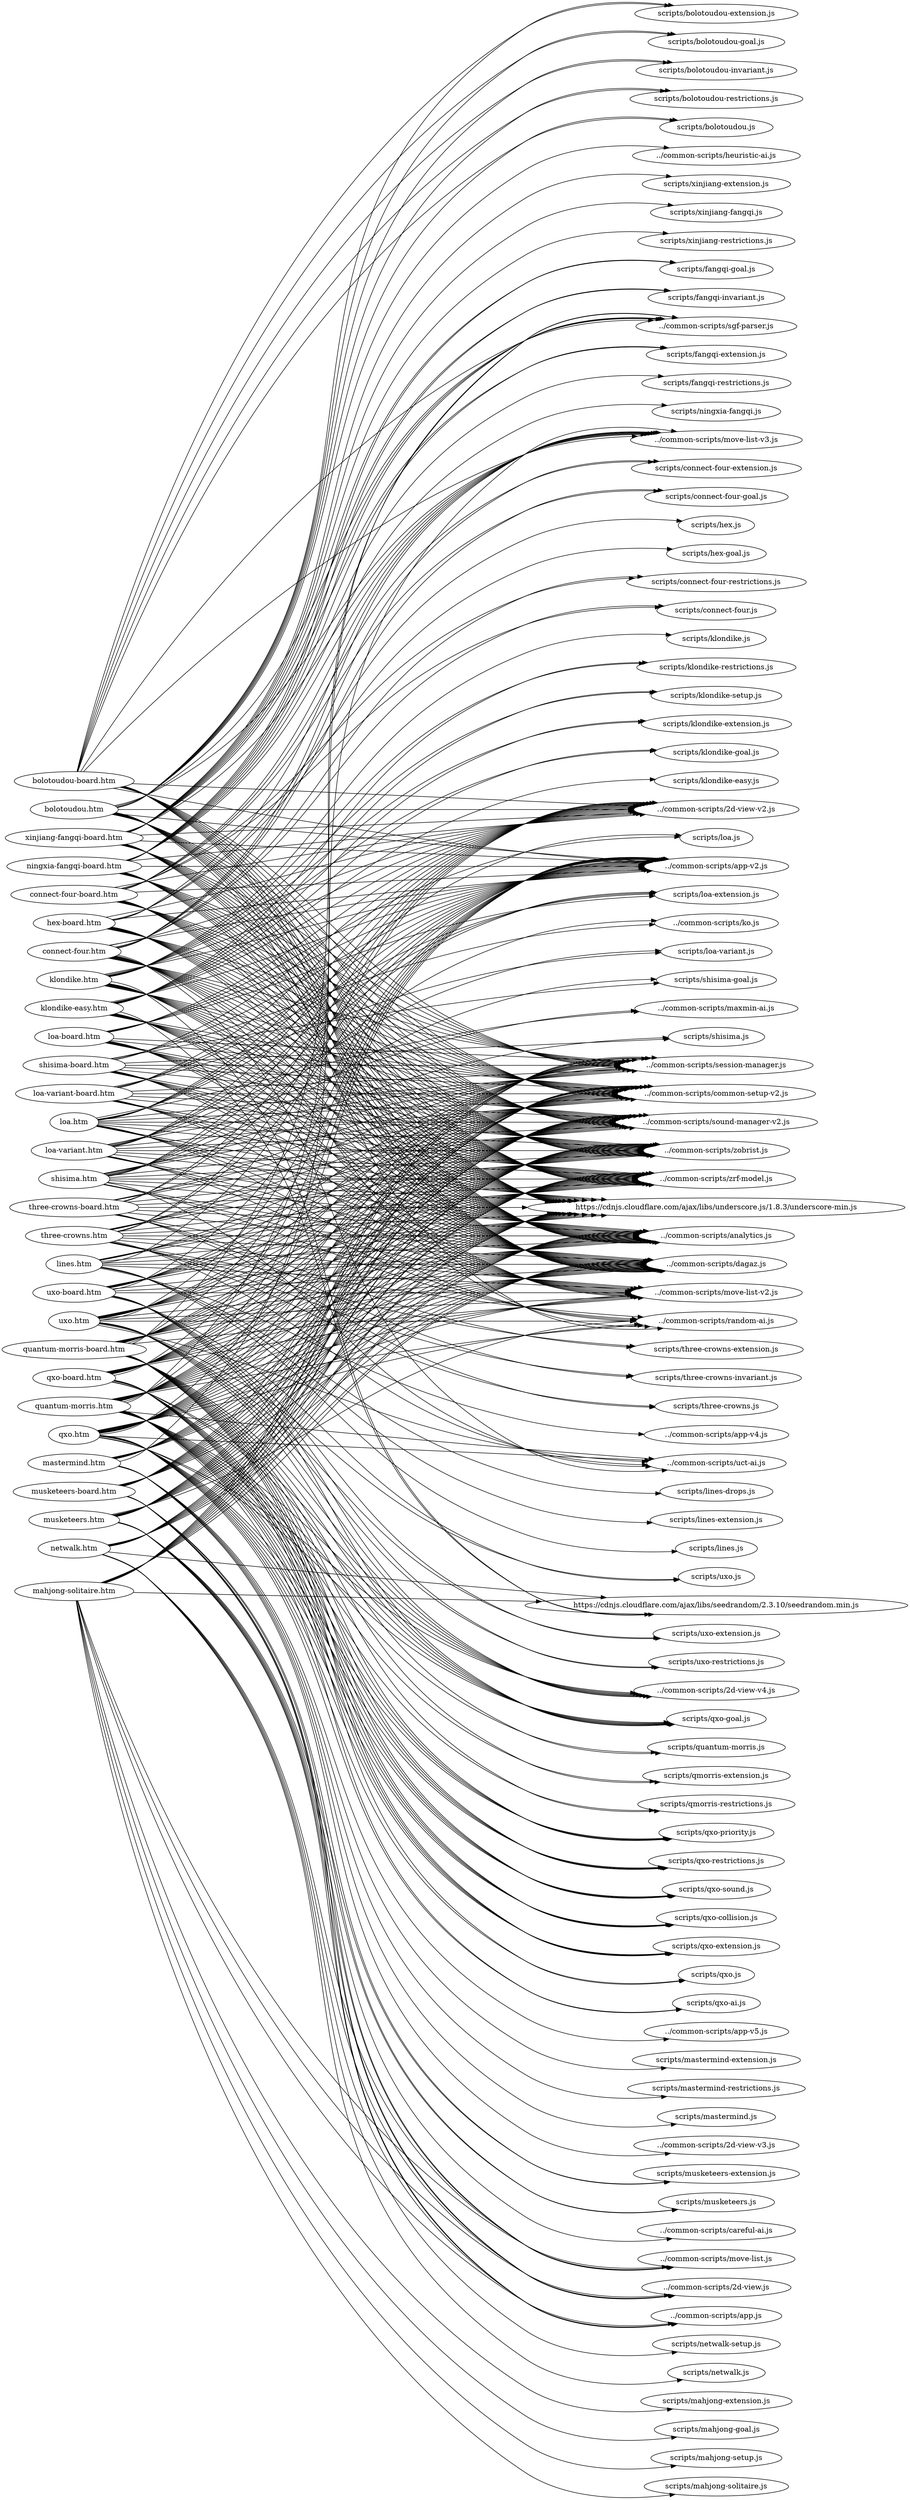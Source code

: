 digraph "graph" {
graph[ ranksep=10, rankdir = LR ];
  "bolotoudou-board.htm" -> "../common-scripts/2d-view-v2.js";
  "bolotoudou-board.htm" -> "../common-scripts/analytics.js";
  "bolotoudou-board.htm" -> "../common-scripts/app-v2.js";
  "bolotoudou-board.htm" -> "../common-scripts/common-setup-v2.js";
  "bolotoudou-board.htm" -> "../common-scripts/dagaz.js";
  "bolotoudou-board.htm" -> "../common-scripts/move-list-v3.js";
  "bolotoudou-board.htm" -> "../common-scripts/session-manager.js";
  "bolotoudou-board.htm" -> "../common-scripts/sgf-parser.js";
  "bolotoudou-board.htm" -> "../common-scripts/sound-manager-v2.js";
  "bolotoudou-board.htm" -> "../common-scripts/zobrist.js";
  "bolotoudou-board.htm" -> "../common-scripts/zrf-model.js";
  "bolotoudou-board.htm" -> "https://cdnjs.cloudflare.com/ajax/libs/underscore.js/1.8.3/underscore-min.js";
  "bolotoudou-board.htm" -> "scripts/bolotoudou-extension.js";
  "bolotoudou-board.htm" -> "scripts/bolotoudou-goal.js";
  "bolotoudou-board.htm" -> "scripts/bolotoudou-invariant.js";
  "bolotoudou-board.htm" -> "scripts/bolotoudou-restrictions.js";
  "bolotoudou-board.htm" -> "scripts/bolotoudou.js";
  "bolotoudou.htm" -> "../common-scripts/2d-view-v2.js";
  "bolotoudou.htm" -> "../common-scripts/analytics.js";
  "bolotoudou.htm" -> "../common-scripts/app-v2.js";
  "bolotoudou.htm" -> "../common-scripts/common-setup-v2.js";
  "bolotoudou.htm" -> "../common-scripts/dagaz.js";
  "bolotoudou.htm" -> "../common-scripts/heuristic-ai.js";
  "bolotoudou.htm" -> "../common-scripts/move-list-v3.js";
  "bolotoudou.htm" -> "../common-scripts/random-ai.js";
  "bolotoudou.htm" -> "../common-scripts/session-manager.js";
  "bolotoudou.htm" -> "../common-scripts/sgf-parser.js";
  "bolotoudou.htm" -> "../common-scripts/sound-manager-v2.js";
  "bolotoudou.htm" -> "../common-scripts/zobrist.js";
  "bolotoudou.htm" -> "../common-scripts/zrf-model.js";
  "bolotoudou.htm" -> "https://cdnjs.cloudflare.com/ajax/libs/underscore.js/1.8.3/underscore-min.js";
  "bolotoudou.htm" -> "scripts/bolotoudou-extension.js";
  "bolotoudou.htm" -> "scripts/bolotoudou-goal.js";
  "bolotoudou.htm" -> "scripts/bolotoudou-invariant.js";
  "bolotoudou.htm" -> "scripts/bolotoudou-restrictions.js";
  "bolotoudou.htm" -> "scripts/bolotoudou.js";
  "connect-four-board.htm" -> "../common-scripts/2d-view-v2.js";
  "connect-four-board.htm" -> "../common-scripts/analytics.js";
  "connect-four-board.htm" -> "../common-scripts/app-v2.js";
  "connect-four-board.htm" -> "../common-scripts/common-setup-v2.js";
  "connect-four-board.htm" -> "../common-scripts/dagaz.js";
  "connect-four-board.htm" -> "../common-scripts/move-list-v3.js";
  "connect-four-board.htm" -> "../common-scripts/session-manager.js";
  "connect-four-board.htm" -> "../common-scripts/sound-manager-v2.js";
  "connect-four-board.htm" -> "../common-scripts/zobrist.js";
  "connect-four-board.htm" -> "../common-scripts/zrf-model.js";
  "connect-four-board.htm" -> "https://cdnjs.cloudflare.com/ajax/libs/underscore.js/1.8.3/underscore-min.js";
  "connect-four-board.htm" -> "scripts/connect-four-extension.js";
  "connect-four-board.htm" -> "scripts/connect-four-goal.js";
  "connect-four-board.htm" -> "scripts/connect-four-restrictions.js";
  "connect-four-board.htm" -> "scripts/connect-four.js";
  "connect-four.htm" -> "../common-scripts/2d-view-v2.js";
  "connect-four.htm" -> "../common-scripts/analytics.js";
  "connect-four.htm" -> "../common-scripts/app-v2.js";
  "connect-four.htm" -> "../common-scripts/common-setup-v2.js";
  "connect-four.htm" -> "../common-scripts/dagaz.js";
  "connect-four.htm" -> "../common-scripts/move-list-v3.js";
  "connect-four.htm" -> "../common-scripts/random-ai.js";
  "connect-four.htm" -> "../common-scripts/session-manager.js";
  "connect-four.htm" -> "../common-scripts/sound-manager-v2.js";
  "connect-four.htm" -> "../common-scripts/uct-ai.js";
  "connect-four.htm" -> "../common-scripts/zobrist.js";
  "connect-four.htm" -> "../common-scripts/zrf-model.js";
  "connect-four.htm" -> "https://cdnjs.cloudflare.com/ajax/libs/underscore.js/1.8.3/underscore-min.js";
  "connect-four.htm" -> "scripts/connect-four-extension.js";
  "connect-four.htm" -> "scripts/connect-four-goal.js";
  "connect-four.htm" -> "scripts/connect-four-restrictions.js";
  "connect-four.htm" -> "scripts/connect-four.js";
  "hex-board.htm" -> "../common-scripts/2d-view-v2.js";
  "hex-board.htm" -> "../common-scripts/analytics.js";
  "hex-board.htm" -> "../common-scripts/app-v2.js";
  "hex-board.htm" -> "../common-scripts/common-setup-v2.js";
  "hex-board.htm" -> "../common-scripts/dagaz.js";
  "hex-board.htm" -> "../common-scripts/move-list-v3.js";
  "hex-board.htm" -> "../common-scripts/session-manager.js";
  "hex-board.htm" -> "../common-scripts/sound-manager-v2.js";
  "hex-board.htm" -> "../common-scripts/zobrist.js";
  "hex-board.htm" -> "../common-scripts/zrf-model.js";
  "hex-board.htm" -> "https://cdnjs.cloudflare.com/ajax/libs/underscore.js/1.8.3/underscore-min.js";
  "hex-board.htm" -> "scripts/hex-goal.js";
  "hex-board.htm" -> "scripts/hex.js";
  "klondike-easy.htm" -> "../common-scripts/2d-view-v2.js";
  "klondike-easy.htm" -> "../common-scripts/analytics.js";
  "klondike-easy.htm" -> "../common-scripts/app-v2.js";
  "klondike-easy.htm" -> "../common-scripts/common-setup-v2.js";
  "klondike-easy.htm" -> "../common-scripts/dagaz.js";
  "klondike-easy.htm" -> "../common-scripts/move-list-v2.js";
  "klondike-easy.htm" -> "../common-scripts/sound-manager-v2.js";
  "klondike-easy.htm" -> "../common-scripts/zobrist.js";
  "klondike-easy.htm" -> "../common-scripts/zrf-model.js";
  "klondike-easy.htm" -> "https://cdnjs.cloudflare.com/ajax/libs/seedrandom/2.3.10/seedrandom.min.js";
  "klondike-easy.htm" -> "https://cdnjs.cloudflare.com/ajax/libs/underscore.js/1.8.3/underscore-min.js";
  "klondike-easy.htm" -> "scripts/klondike-easy.js";
  "klondike-easy.htm" -> "scripts/klondike-extension.js";
  "klondike-easy.htm" -> "scripts/klondike-goal.js";
  "klondike-easy.htm" -> "scripts/klondike-restrictions.js";
  "klondike-easy.htm" -> "scripts/klondike-setup.js";
  "klondike.htm" -> "../common-scripts/2d-view-v2.js";
  "klondike.htm" -> "../common-scripts/analytics.js";
  "klondike.htm" -> "../common-scripts/app-v2.js";
  "klondike.htm" -> "../common-scripts/common-setup-v2.js";
  "klondike.htm" -> "../common-scripts/dagaz.js";
  "klondike.htm" -> "../common-scripts/move-list-v2.js";
  "klondike.htm" -> "../common-scripts/sound-manager-v2.js";
  "klondike.htm" -> "../common-scripts/zobrist.js";
  "klondike.htm" -> "../common-scripts/zrf-model.js";
  "klondike.htm" -> "https://cdnjs.cloudflare.com/ajax/libs/seedrandom/2.3.10/seedrandom.min.js";
  "klondike.htm" -> "https://cdnjs.cloudflare.com/ajax/libs/underscore.js/1.8.3/underscore-min.js";
  "klondike.htm" -> "scripts/klondike-extension.js";
  "klondike.htm" -> "scripts/klondike-goal.js";
  "klondike.htm" -> "scripts/klondike-restrictions.js";
  "klondike.htm" -> "scripts/klondike-setup.js";
  "klondike.htm" -> "scripts/klondike.js";
  "lines.htm" -> "../common-scripts/2d-view-v2.js";
  "lines.htm" -> "../common-scripts/analytics.js";
  "lines.htm" -> "../common-scripts/app-v4.js";
  "lines.htm" -> "../common-scripts/common-setup-v2.js";
  "lines.htm" -> "../common-scripts/dagaz.js";
  "lines.htm" -> "../common-scripts/move-list-v2.js";
  "lines.htm" -> "../common-scripts/sound-manager-v2.js";
  "lines.htm" -> "../common-scripts/zobrist.js";
  "lines.htm" -> "../common-scripts/zrf-model.js";
  "lines.htm" -> "https://cdnjs.cloudflare.com/ajax/libs/underscore.js/1.8.3/underscore-min.js";
  "lines.htm" -> "scripts/lines-drops.js";
  "lines.htm" -> "scripts/lines-extension.js";
  "lines.htm" -> "scripts/lines.js";
  "loa-board.htm" -> "../common-scripts/2d-view-v2.js";
  "loa-board.htm" -> "../common-scripts/analytics.js";
  "loa-board.htm" -> "../common-scripts/app-v2.js";
  "loa-board.htm" -> "../common-scripts/common-setup-v2.js";
  "loa-board.htm" -> "../common-scripts/dagaz.js";
  "loa-board.htm" -> "../common-scripts/move-list-v2.js";
  "loa-board.htm" -> "../common-scripts/session-manager.js";
  "loa-board.htm" -> "../common-scripts/sound-manager-v2.js";
  "loa-board.htm" -> "../common-scripts/zobrist.js";
  "loa-board.htm" -> "../common-scripts/zrf-model.js";
  "loa-board.htm" -> "https://cdnjs.cloudflare.com/ajax/libs/underscore.js/1.8.3/underscore-min.js";
  "loa-board.htm" -> "scripts/loa-extension.js";
  "loa-board.htm" -> "scripts/loa.js";
  "loa-variant-board.htm" -> "../common-scripts/2d-view-v2.js";
  "loa-variant-board.htm" -> "../common-scripts/analytics.js";
  "loa-variant-board.htm" -> "../common-scripts/app-v2.js";
  "loa-variant-board.htm" -> "../common-scripts/common-setup-v2.js";
  "loa-variant-board.htm" -> "../common-scripts/dagaz.js";
  "loa-variant-board.htm" -> "../common-scripts/move-list-v2.js";
  "loa-variant-board.htm" -> "../common-scripts/session-manager.js";
  "loa-variant-board.htm" -> "../common-scripts/sound-manager-v2.js";
  "loa-variant-board.htm" -> "../common-scripts/zobrist.js";
  "loa-variant-board.htm" -> "../common-scripts/zrf-model.js";
  "loa-variant-board.htm" -> "https://cdnjs.cloudflare.com/ajax/libs/underscore.js/1.8.3/underscore-min.js";
  "loa-variant-board.htm" -> "scripts/loa-extension.js";
  "loa-variant-board.htm" -> "scripts/loa-variant.js";
  "loa-variant.htm" -> "../common-scripts/2d-view-v2.js";
  "loa-variant.htm" -> "../common-scripts/analytics.js";
  "loa-variant.htm" -> "../common-scripts/app-v2.js";
  "loa-variant.htm" -> "../common-scripts/common-setup-v2.js";
  "loa-variant.htm" -> "../common-scripts/dagaz.js";
  "loa-variant.htm" -> "../common-scripts/maxmin-ai.js";
  "loa-variant.htm" -> "../common-scripts/move-list-v2.js";
  "loa-variant.htm" -> "../common-scripts/random-ai.js";
  "loa-variant.htm" -> "../common-scripts/session-manager.js";
  "loa-variant.htm" -> "../common-scripts/sound-manager-v2.js";
  "loa-variant.htm" -> "../common-scripts/zobrist.js";
  "loa-variant.htm" -> "../common-scripts/zrf-model.js";
  "loa-variant.htm" -> "https://cdnjs.cloudflare.com/ajax/libs/underscore.js/1.8.3/underscore-min.js";
  "loa-variant.htm" -> "scripts/loa-extension.js";
  "loa-variant.htm" -> "scripts/loa-variant.js";
  "loa.htm" -> "../common-scripts/2d-view-v2.js";
  "loa.htm" -> "../common-scripts/analytics.js";
  "loa.htm" -> "../common-scripts/app-v2.js";
  "loa.htm" -> "../common-scripts/common-setup-v2.js";
  "loa.htm" -> "../common-scripts/dagaz.js";
  "loa.htm" -> "../common-scripts/maxmin-ai.js";
  "loa.htm" -> "../common-scripts/move-list-v2.js";
  "loa.htm" -> "../common-scripts/random-ai.js";
  "loa.htm" -> "../common-scripts/session-manager.js";
  "loa.htm" -> "../common-scripts/sound-manager-v2.js";
  "loa.htm" -> "../common-scripts/zobrist.js";
  "loa.htm" -> "../common-scripts/zrf-model.js";
  "loa.htm" -> "https://cdnjs.cloudflare.com/ajax/libs/underscore.js/1.8.3/underscore-min.js";
  "loa.htm" -> "scripts/loa-extension.js";
  "loa.htm" -> "scripts/loa.js";
  "mahjong-solitaire.htm" -> "../common-scripts/2d-view.js";
  "mahjong-solitaire.htm" -> "../common-scripts/analytics.js";
  "mahjong-solitaire.htm" -> "../common-scripts/app.js";
  "mahjong-solitaire.htm" -> "../common-scripts/common-setup-v2.js";
  "mahjong-solitaire.htm" -> "../common-scripts/dagaz.js";
  "mahjong-solitaire.htm" -> "../common-scripts/move-list.js";
  "mahjong-solitaire.htm" -> "../common-scripts/session-manager.js";
  "mahjong-solitaire.htm" -> "../common-scripts/sound-manager-v2.js";
  "mahjong-solitaire.htm" -> "../common-scripts/zobrist.js";
  "mahjong-solitaire.htm" -> "../common-scripts/zrf-model.js";
  "mahjong-solitaire.htm" -> "https://cdnjs.cloudflare.com/ajax/libs/seedrandom/2.3.10/seedrandom.min.js";
  "mahjong-solitaire.htm" -> "https://cdnjs.cloudflare.com/ajax/libs/underscore.js/1.8.3/underscore-min.js";
  "mahjong-solitaire.htm" -> "scripts/mahjong-extension.js";
  "mahjong-solitaire.htm" -> "scripts/mahjong-goal.js";
  "mahjong-solitaire.htm" -> "scripts/mahjong-setup.js";
  "mahjong-solitaire.htm" -> "scripts/mahjong-solitaire.js";
  "mastermind.htm" -> "../common-scripts/2d-view-v3.js";
  "mastermind.htm" -> "../common-scripts/analytics.js";
  "mastermind.htm" -> "../common-scripts/app-v5.js";
  "mastermind.htm" -> "../common-scripts/dagaz.js";
  "mastermind.htm" -> "../common-scripts/move-list-v3.js";
  "mastermind.htm" -> "../common-scripts/sound-manager-v2.js";
  "mastermind.htm" -> "../common-scripts/zobrist.js";
  "mastermind.htm" -> "../common-scripts/zrf-model.js";
  "mastermind.htm" -> "https://cdnjs.cloudflare.com/ajax/libs/underscore.js/1.8.3/underscore-min.js";
  "mastermind.htm" -> "scripts/mastermind-extension.js";
  "mastermind.htm" -> "scripts/mastermind-restrictions.js";
  "mastermind.htm" -> "scripts/mastermind.js";
  "musketeers-board.htm" -> "../common-scripts/2d-view.js";
  "musketeers-board.htm" -> "../common-scripts/analytics.js";
  "musketeers-board.htm" -> "../common-scripts/app.js";
  "musketeers-board.htm" -> "../common-scripts/common-setup-v2.js";
  "musketeers-board.htm" -> "../common-scripts/dagaz.js";
  "musketeers-board.htm" -> "../common-scripts/move-list.js";
  "musketeers-board.htm" -> "../common-scripts/session-manager.js";
  "musketeers-board.htm" -> "../common-scripts/sound-manager-v2.js";
  "musketeers-board.htm" -> "../common-scripts/zobrist.js";
  "musketeers-board.htm" -> "../common-scripts/zrf-model.js";
  "musketeers-board.htm" -> "https://cdnjs.cloudflare.com/ajax/libs/underscore.js/1.8.3/underscore-min.js";
  "musketeers-board.htm" -> "scripts/musketeers-extension.js";
  "musketeers-board.htm" -> "scripts/musketeers.js";
  "musketeers.htm" -> "../common-scripts/2d-view.js";
  "musketeers.htm" -> "../common-scripts/analytics.js";
  "musketeers.htm" -> "../common-scripts/app.js";
  "musketeers.htm" -> "../common-scripts/careful-ai.js";
  "musketeers.htm" -> "../common-scripts/common-setup-v2.js";
  "musketeers.htm" -> "../common-scripts/dagaz.js";
  "musketeers.htm" -> "../common-scripts/move-list.js";
  "musketeers.htm" -> "../common-scripts/random-ai.js";
  "musketeers.htm" -> "../common-scripts/session-manager.js";
  "musketeers.htm" -> "../common-scripts/sound-manager-v2.js";
  "musketeers.htm" -> "../common-scripts/zobrist.js";
  "musketeers.htm" -> "../common-scripts/zrf-model.js";
  "musketeers.htm" -> "https://cdnjs.cloudflare.com/ajax/libs/underscore.js/1.8.3/underscore-min.js";
  "musketeers.htm" -> "scripts/musketeers-extension.js";
  "musketeers.htm" -> "scripts/musketeers.js";
  "netwalk.htm" -> "../common-scripts/2d-view.js";
  "netwalk.htm" -> "../common-scripts/analytics.js";
  "netwalk.htm" -> "../common-scripts/app.js";
  "netwalk.htm" -> "../common-scripts/common-setup-v2.js";
  "netwalk.htm" -> "../common-scripts/dagaz.js";
  "netwalk.htm" -> "../common-scripts/move-list.js";
  "netwalk.htm" -> "../common-scripts/sound-manager-v2.js";
  "netwalk.htm" -> "../common-scripts/zobrist.js";
  "netwalk.htm" -> "../common-scripts/zrf-model.js";
  "netwalk.htm" -> "https://cdnjs.cloudflare.com/ajax/libs/seedrandom/2.3.10/seedrandom.min.js";
  "netwalk.htm" -> "https://cdnjs.cloudflare.com/ajax/libs/underscore.js/1.8.3/underscore-min.js";
  "netwalk.htm" -> "scripts/netwalk-setup.js";
  "netwalk.htm" -> "scripts/netwalk.js";
  "ningxia-fangqi-board.htm" -> "../common-scripts/2d-view-v2.js";
  "ningxia-fangqi-board.htm" -> "../common-scripts/analytics.js";
  "ningxia-fangqi-board.htm" -> "../common-scripts/app-v2.js";
  "ningxia-fangqi-board.htm" -> "../common-scripts/common-setup-v2.js";
  "ningxia-fangqi-board.htm" -> "../common-scripts/dagaz.js";
  "ningxia-fangqi-board.htm" -> "../common-scripts/move-list-v3.js";
  "ningxia-fangqi-board.htm" -> "../common-scripts/session-manager.js";
  "ningxia-fangqi-board.htm" -> "../common-scripts/sgf-parser.js";
  "ningxia-fangqi-board.htm" -> "../common-scripts/sound-manager-v2.js";
  "ningxia-fangqi-board.htm" -> "../common-scripts/zobrist.js";
  "ningxia-fangqi-board.htm" -> "../common-scripts/zrf-model.js";
  "ningxia-fangqi-board.htm" -> "https://cdnjs.cloudflare.com/ajax/libs/underscore.js/1.8.3/underscore-min.js";
  "ningxia-fangqi-board.htm" -> "scripts/fangqi-extension.js";
  "ningxia-fangqi-board.htm" -> "scripts/fangqi-goal.js";
  "ningxia-fangqi-board.htm" -> "scripts/fangqi-invariant.js";
  "ningxia-fangqi-board.htm" -> "scripts/fangqi-restrictions.js";
  "ningxia-fangqi-board.htm" -> "scripts/ningxia-fangqi.js";
  "quantum-morris-board.htm" -> "../common-scripts/2d-view-v4.js";
  "quantum-morris-board.htm" -> "../common-scripts/analytics.js";
  "quantum-morris-board.htm" -> "../common-scripts/app-v2.js";
  "quantum-morris-board.htm" -> "../common-scripts/common-setup-v2.js";
  "quantum-morris-board.htm" -> "../common-scripts/dagaz.js";
  "quantum-morris-board.htm" -> "../common-scripts/move-list-v2.js";
  "quantum-morris-board.htm" -> "../common-scripts/session-manager.js";
  "quantum-morris-board.htm" -> "../common-scripts/sgf-parser.js";
  "quantum-morris-board.htm" -> "../common-scripts/sound-manager-v2.js";
  "quantum-morris-board.htm" -> "../common-scripts/zobrist.js";
  "quantum-morris-board.htm" -> "../common-scripts/zrf-model.js";
  "quantum-morris-board.htm" -> "https://cdnjs.cloudflare.com/ajax/libs/underscore.js/1.8.3/underscore-min.js";
  "quantum-morris-board.htm" -> "scripts/qmorris-extension.js";
  "quantum-morris-board.htm" -> "scripts/qmorris-restrictions.js";
  "quantum-morris-board.htm" -> "scripts/quantum-morris.js";
  "quantum-morris-board.htm" -> "scripts/qxo-collision.js";
  "quantum-morris-board.htm" -> "scripts/qxo-extension.js";
  "quantum-morris-board.htm" -> "scripts/qxo-goal.js";
  "quantum-morris-board.htm" -> "scripts/qxo-priority.js";
  "quantum-morris-board.htm" -> "scripts/qxo-restrictions.js";
  "quantum-morris-board.htm" -> "scripts/qxo-sound.js";
  "quantum-morris.htm" -> "../common-scripts/2d-view-v4.js";
  "quantum-morris.htm" -> "../common-scripts/analytics.js";
  "quantum-morris.htm" -> "../common-scripts/app-v2.js";
  "quantum-morris.htm" -> "../common-scripts/common-setup-v2.js";
  "quantum-morris.htm" -> "../common-scripts/dagaz.js";
  "quantum-morris.htm" -> "../common-scripts/move-list-v2.js";
  "quantum-morris.htm" -> "../common-scripts/random-ai.js";
  "quantum-morris.htm" -> "../common-scripts/session-manager.js";
  "quantum-morris.htm" -> "../common-scripts/sgf-parser.js";
  "quantum-morris.htm" -> "../common-scripts/sound-manager-v2.js";
  "quantum-morris.htm" -> "../common-scripts/uct-ai.js";
  "quantum-morris.htm" -> "../common-scripts/zobrist.js";
  "quantum-morris.htm" -> "../common-scripts/zrf-model.js";
  "quantum-morris.htm" -> "https://cdnjs.cloudflare.com/ajax/libs/underscore.js/1.8.3/underscore-min.js";
  "quantum-morris.htm" -> "scripts/qmorris-extension.js";
  "quantum-morris.htm" -> "scripts/qmorris-restrictions.js";
  "quantum-morris.htm" -> "scripts/quantum-morris.js";
  "quantum-morris.htm" -> "scripts/qxo-ai.js";
  "quantum-morris.htm" -> "scripts/qxo-collision.js";
  "quantum-morris.htm" -> "scripts/qxo-extension.js";
  "quantum-morris.htm" -> "scripts/qxo-goal.js";
  "quantum-morris.htm" -> "scripts/qxo-priority.js";
  "quantum-morris.htm" -> "scripts/qxo-restrictions.js";
  "quantum-morris.htm" -> "scripts/qxo-sound.js";
  "qxo-board.htm" -> "../common-scripts/2d-view-v4.js";
  "qxo-board.htm" -> "../common-scripts/analytics.js";
  "qxo-board.htm" -> "../common-scripts/app-v2.js";
  "qxo-board.htm" -> "../common-scripts/common-setup-v2.js";
  "qxo-board.htm" -> "../common-scripts/dagaz.js";
  "qxo-board.htm" -> "../common-scripts/move-list-v2.js";
  "qxo-board.htm" -> "../common-scripts/session-manager.js";
  "qxo-board.htm" -> "../common-scripts/sound-manager-v2.js";
  "qxo-board.htm" -> "../common-scripts/zobrist.js";
  "qxo-board.htm" -> "../common-scripts/zrf-model.js";
  "qxo-board.htm" -> "https://cdnjs.cloudflare.com/ajax/libs/underscore.js/1.8.3/underscore-min.js";
  "qxo-board.htm" -> "scripts/qxo-collision.js";
  "qxo-board.htm" -> "scripts/qxo-extension.js";
  "qxo-board.htm" -> "scripts/qxo-goal.js";
  "qxo-board.htm" -> "scripts/qxo-priority.js";
  "qxo-board.htm" -> "scripts/qxo-restrictions.js";
  "qxo-board.htm" -> "scripts/qxo-sound.js";
  "qxo-board.htm" -> "scripts/qxo.js";
  "qxo.htm" -> "../common-scripts/2d-view-v4.js";
  "qxo.htm" -> "../common-scripts/analytics.js";
  "qxo.htm" -> "../common-scripts/app-v2.js";
  "qxo.htm" -> "../common-scripts/common-setup-v2.js";
  "qxo.htm" -> "../common-scripts/dagaz.js";
  "qxo.htm" -> "../common-scripts/move-list-v2.js";
  "qxo.htm" -> "../common-scripts/random-ai.js";
  "qxo.htm" -> "../common-scripts/session-manager.js";
  "qxo.htm" -> "../common-scripts/sound-manager-v2.js";
  "qxo.htm" -> "../common-scripts/uct-ai.js";
  "qxo.htm" -> "../common-scripts/zobrist.js";
  "qxo.htm" -> "../common-scripts/zrf-model.js";
  "qxo.htm" -> "https://cdnjs.cloudflare.com/ajax/libs/underscore.js/1.8.3/underscore-min.js";
  "qxo.htm" -> "scripts/qxo-ai.js";
  "qxo.htm" -> "scripts/qxo-collision.js";
  "qxo.htm" -> "scripts/qxo-extension.js";
  "qxo.htm" -> "scripts/qxo-goal.js";
  "qxo.htm" -> "scripts/qxo-priority.js";
  "qxo.htm" -> "scripts/qxo-restrictions.js";
  "qxo.htm" -> "scripts/qxo-sound.js";
  "qxo.htm" -> "scripts/qxo.js";
  "shisima-board.htm" -> "../common-scripts/2d-view-v2.js";
  "shisima-board.htm" -> "../common-scripts/analytics.js";
  "shisima-board.htm" -> "../common-scripts/app-v2.js";
  "shisima-board.htm" -> "../common-scripts/common-setup-v2.js";
  "shisima-board.htm" -> "../common-scripts/dagaz.js";
  "shisima-board.htm" -> "../common-scripts/ko.js";
  "shisima-board.htm" -> "../common-scripts/move-list-v2.js";
  "shisima-board.htm" -> "../common-scripts/session-manager.js";
  "shisima-board.htm" -> "../common-scripts/sound-manager-v2.js";
  "shisima-board.htm" -> "../common-scripts/zobrist.js";
  "shisima-board.htm" -> "../common-scripts/zrf-model.js";
  "shisima-board.htm" -> "https://cdnjs.cloudflare.com/ajax/libs/underscore.js/1.8.3/underscore-min.js";
  "shisima-board.htm" -> "scripts/shisima-goal.js";
  "shisima-board.htm" -> "scripts/shisima.js";
  "shisima.htm" -> "../common-scripts/2d-view-v2.js";
  "shisima.htm" -> "../common-scripts/analytics.js";
  "shisima.htm" -> "../common-scripts/app-v2.js";
  "shisima.htm" -> "../common-scripts/common-setup-v2.js";
  "shisima.htm" -> "../common-scripts/dagaz.js";
  "shisima.htm" -> "../common-scripts/ko.js";
  "shisima.htm" -> "../common-scripts/move-list-v2.js";
  "shisima.htm" -> "../common-scripts/random-ai.js";
  "shisima.htm" -> "../common-scripts/session-manager.js";
  "shisima.htm" -> "../common-scripts/sound-manager-v2.js";
  "shisima.htm" -> "../common-scripts/uct-ai.js";
  "shisima.htm" -> "../common-scripts/zobrist.js";
  "shisima.htm" -> "../common-scripts/zrf-model.js";
  "shisima.htm" -> "https://cdnjs.cloudflare.com/ajax/libs/underscore.js/1.8.3/underscore-min.js";
  "shisima.htm" -> "scripts/shisima-goal.js";
  "shisima.htm" -> "scripts/shisima.js";
  "three-crowns-board.htm" -> "../common-scripts/2d-view-v2.js";
  "three-crowns-board.htm" -> "../common-scripts/analytics.js";
  "three-crowns-board.htm" -> "../common-scripts/app-v2.js";
  "three-crowns-board.htm" -> "../common-scripts/common-setup-v2.js";
  "three-crowns-board.htm" -> "../common-scripts/dagaz.js";
  "three-crowns-board.htm" -> "../common-scripts/move-list-v2.js";
  "three-crowns-board.htm" -> "../common-scripts/session-manager.js";
  "three-crowns-board.htm" -> "../common-scripts/sound-manager-v2.js";
  "three-crowns-board.htm" -> "../common-scripts/zobrist.js";
  "three-crowns-board.htm" -> "../common-scripts/zrf-model.js";
  "three-crowns-board.htm" -> "https://cdnjs.cloudflare.com/ajax/libs/underscore.js/1.8.3/underscore-min.js";
  "three-crowns-board.htm" -> "scripts/three-crowns-extension.js";
  "three-crowns-board.htm" -> "scripts/three-crowns-invariant.js";
  "three-crowns-board.htm" -> "scripts/three-crowns.js";
  "three-crowns.htm" -> "../common-scripts/2d-view-v2.js";
  "three-crowns.htm" -> "../common-scripts/analytics.js";
  "three-crowns.htm" -> "../common-scripts/app-v2.js";
  "three-crowns.htm" -> "../common-scripts/common-setup-v2.js";
  "three-crowns.htm" -> "../common-scripts/dagaz.js";
  "three-crowns.htm" -> "../common-scripts/move-list-v2.js";
  "three-crowns.htm" -> "../common-scripts/random-ai.js";
  "three-crowns.htm" -> "../common-scripts/session-manager.js";
  "three-crowns.htm" -> "../common-scripts/sound-manager-v2.js";
  "three-crowns.htm" -> "../common-scripts/uct-ai.js";
  "three-crowns.htm" -> "../common-scripts/zobrist.js";
  "three-crowns.htm" -> "../common-scripts/zrf-model.js";
  "three-crowns.htm" -> "https://cdnjs.cloudflare.com/ajax/libs/underscore.js/1.8.3/underscore-min.js";
  "three-crowns.htm" -> "scripts/three-crowns-extension.js";
  "three-crowns.htm" -> "scripts/three-crowns-invariant.js";
  "three-crowns.htm" -> "scripts/three-crowns.js";
  "uxo-board.htm" -> "../common-scripts/2d-view-v4.js";
  "uxo-board.htm" -> "../common-scripts/analytics.js";
  "uxo-board.htm" -> "../common-scripts/app-v2.js";
  "uxo-board.htm" -> "../common-scripts/common-setup-v2.js";
  "uxo-board.htm" -> "../common-scripts/dagaz.js";
  "uxo-board.htm" -> "../common-scripts/move-list-v2.js";
  "uxo-board.htm" -> "../common-scripts/session-manager.js";
  "uxo-board.htm" -> "../common-scripts/sound-manager-v2.js";
  "uxo-board.htm" -> "../common-scripts/zobrist.js";
  "uxo-board.htm" -> "../common-scripts/zrf-model.js";
  "uxo-board.htm" -> "https://cdnjs.cloudflare.com/ajax/libs/underscore.js/1.8.3/underscore-min.js";
  "uxo-board.htm" -> "scripts/qxo-goal.js";
  "uxo-board.htm" -> "scripts/uxo-extension.js";
  "uxo-board.htm" -> "scripts/uxo-restrictions.js";
  "uxo-board.htm" -> "scripts/uxo.js";
  "uxo.htm" -> "../common-scripts/2d-view-v4.js";
  "uxo.htm" -> "../common-scripts/analytics.js";
  "uxo.htm" -> "../common-scripts/app-v2.js";
  "uxo.htm" -> "../common-scripts/common-setup-v2.js";
  "uxo.htm" -> "../common-scripts/dagaz.js";
  "uxo.htm" -> "../common-scripts/move-list-v2.js";
  "uxo.htm" -> "../common-scripts/random-ai.js";
  "uxo.htm" -> "../common-scripts/session-manager.js";
  "uxo.htm" -> "../common-scripts/sound-manager-v2.js";
  "uxo.htm" -> "../common-scripts/uct-ai.js";
  "uxo.htm" -> "../common-scripts/zobrist.js";
  "uxo.htm" -> "../common-scripts/zrf-model.js";
  "uxo.htm" -> "https://cdnjs.cloudflare.com/ajax/libs/underscore.js/1.8.3/underscore-min.js";
  "uxo.htm" -> "scripts/qxo-goal.js";
  "uxo.htm" -> "scripts/uxo-extension.js";
  "uxo.htm" -> "scripts/uxo-restrictions.js";
  "uxo.htm" -> "scripts/uxo.js";
  "xinjiang-fangqi-board.htm" -> "../common-scripts/2d-view-v2.js";
  "xinjiang-fangqi-board.htm" -> "../common-scripts/analytics.js";
  "xinjiang-fangqi-board.htm" -> "../common-scripts/app-v2.js";
  "xinjiang-fangqi-board.htm" -> "../common-scripts/common-setup-v2.js";
  "xinjiang-fangqi-board.htm" -> "../common-scripts/dagaz.js";
  "xinjiang-fangqi-board.htm" -> "../common-scripts/move-list-v3.js";
  "xinjiang-fangqi-board.htm" -> "../common-scripts/session-manager.js";
  "xinjiang-fangqi-board.htm" -> "../common-scripts/sgf-parser.js";
  "xinjiang-fangqi-board.htm" -> "../common-scripts/sound-manager-v2.js";
  "xinjiang-fangqi-board.htm" -> "../common-scripts/zobrist.js";
  "xinjiang-fangqi-board.htm" -> "../common-scripts/zrf-model.js";
  "xinjiang-fangqi-board.htm" -> "https://cdnjs.cloudflare.com/ajax/libs/underscore.js/1.8.3/underscore-min.js";
  "xinjiang-fangqi-board.htm" -> "scripts/fangqi-extension.js";
  "xinjiang-fangqi-board.htm" -> "scripts/fangqi-goal.js";
  "xinjiang-fangqi-board.htm" -> "scripts/fangqi-invariant.js";
  "xinjiang-fangqi-board.htm" -> "scripts/xinjiang-extension.js";
  "xinjiang-fangqi-board.htm" -> "scripts/xinjiang-fangqi.js";
  "xinjiang-fangqi-board.htm" -> "scripts/xinjiang-restrictions.js";
}
